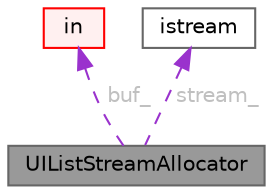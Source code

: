 digraph "UIListStreamAllocator"
{
 // LATEX_PDF_SIZE
  bgcolor="transparent";
  edge [fontname=Helvetica,fontsize=10,labelfontname=Helvetica,labelfontsize=10];
  node [fontname=Helvetica,fontsize=10,shape=box,height=0.2,width=0.4];
  Node1 [id="Node000001",label="UIListStreamAllocator",height=0.2,width=0.4,color="gray40", fillcolor="grey60", style="filled", fontcolor="black",tooltip=" "];
  Node2 -> Node1 [id="edge1_Node000001_Node000002",dir="back",color="darkorchid3",style="dashed",tooltip=" ",label=" buf_",fontcolor="grey" ];
  Node2 [id="Node000002",label="in",height=0.2,width=0.4,color="red", fillcolor="#FFF0F0", style="filled",URL="$classFoam_1_1memorybuf_1_1in.html",tooltip=" "];
  Node5 -> Node1 [id="edge2_Node000001_Node000005",dir="back",color="darkorchid3",style="dashed",tooltip=" ",label=" stream_",fontcolor="grey" ];
  Node5 [id="Node000005",label="istream",height=0.2,width=0.4,color="gray40", fillcolor="white", style="filled",tooltip=" "];
}
